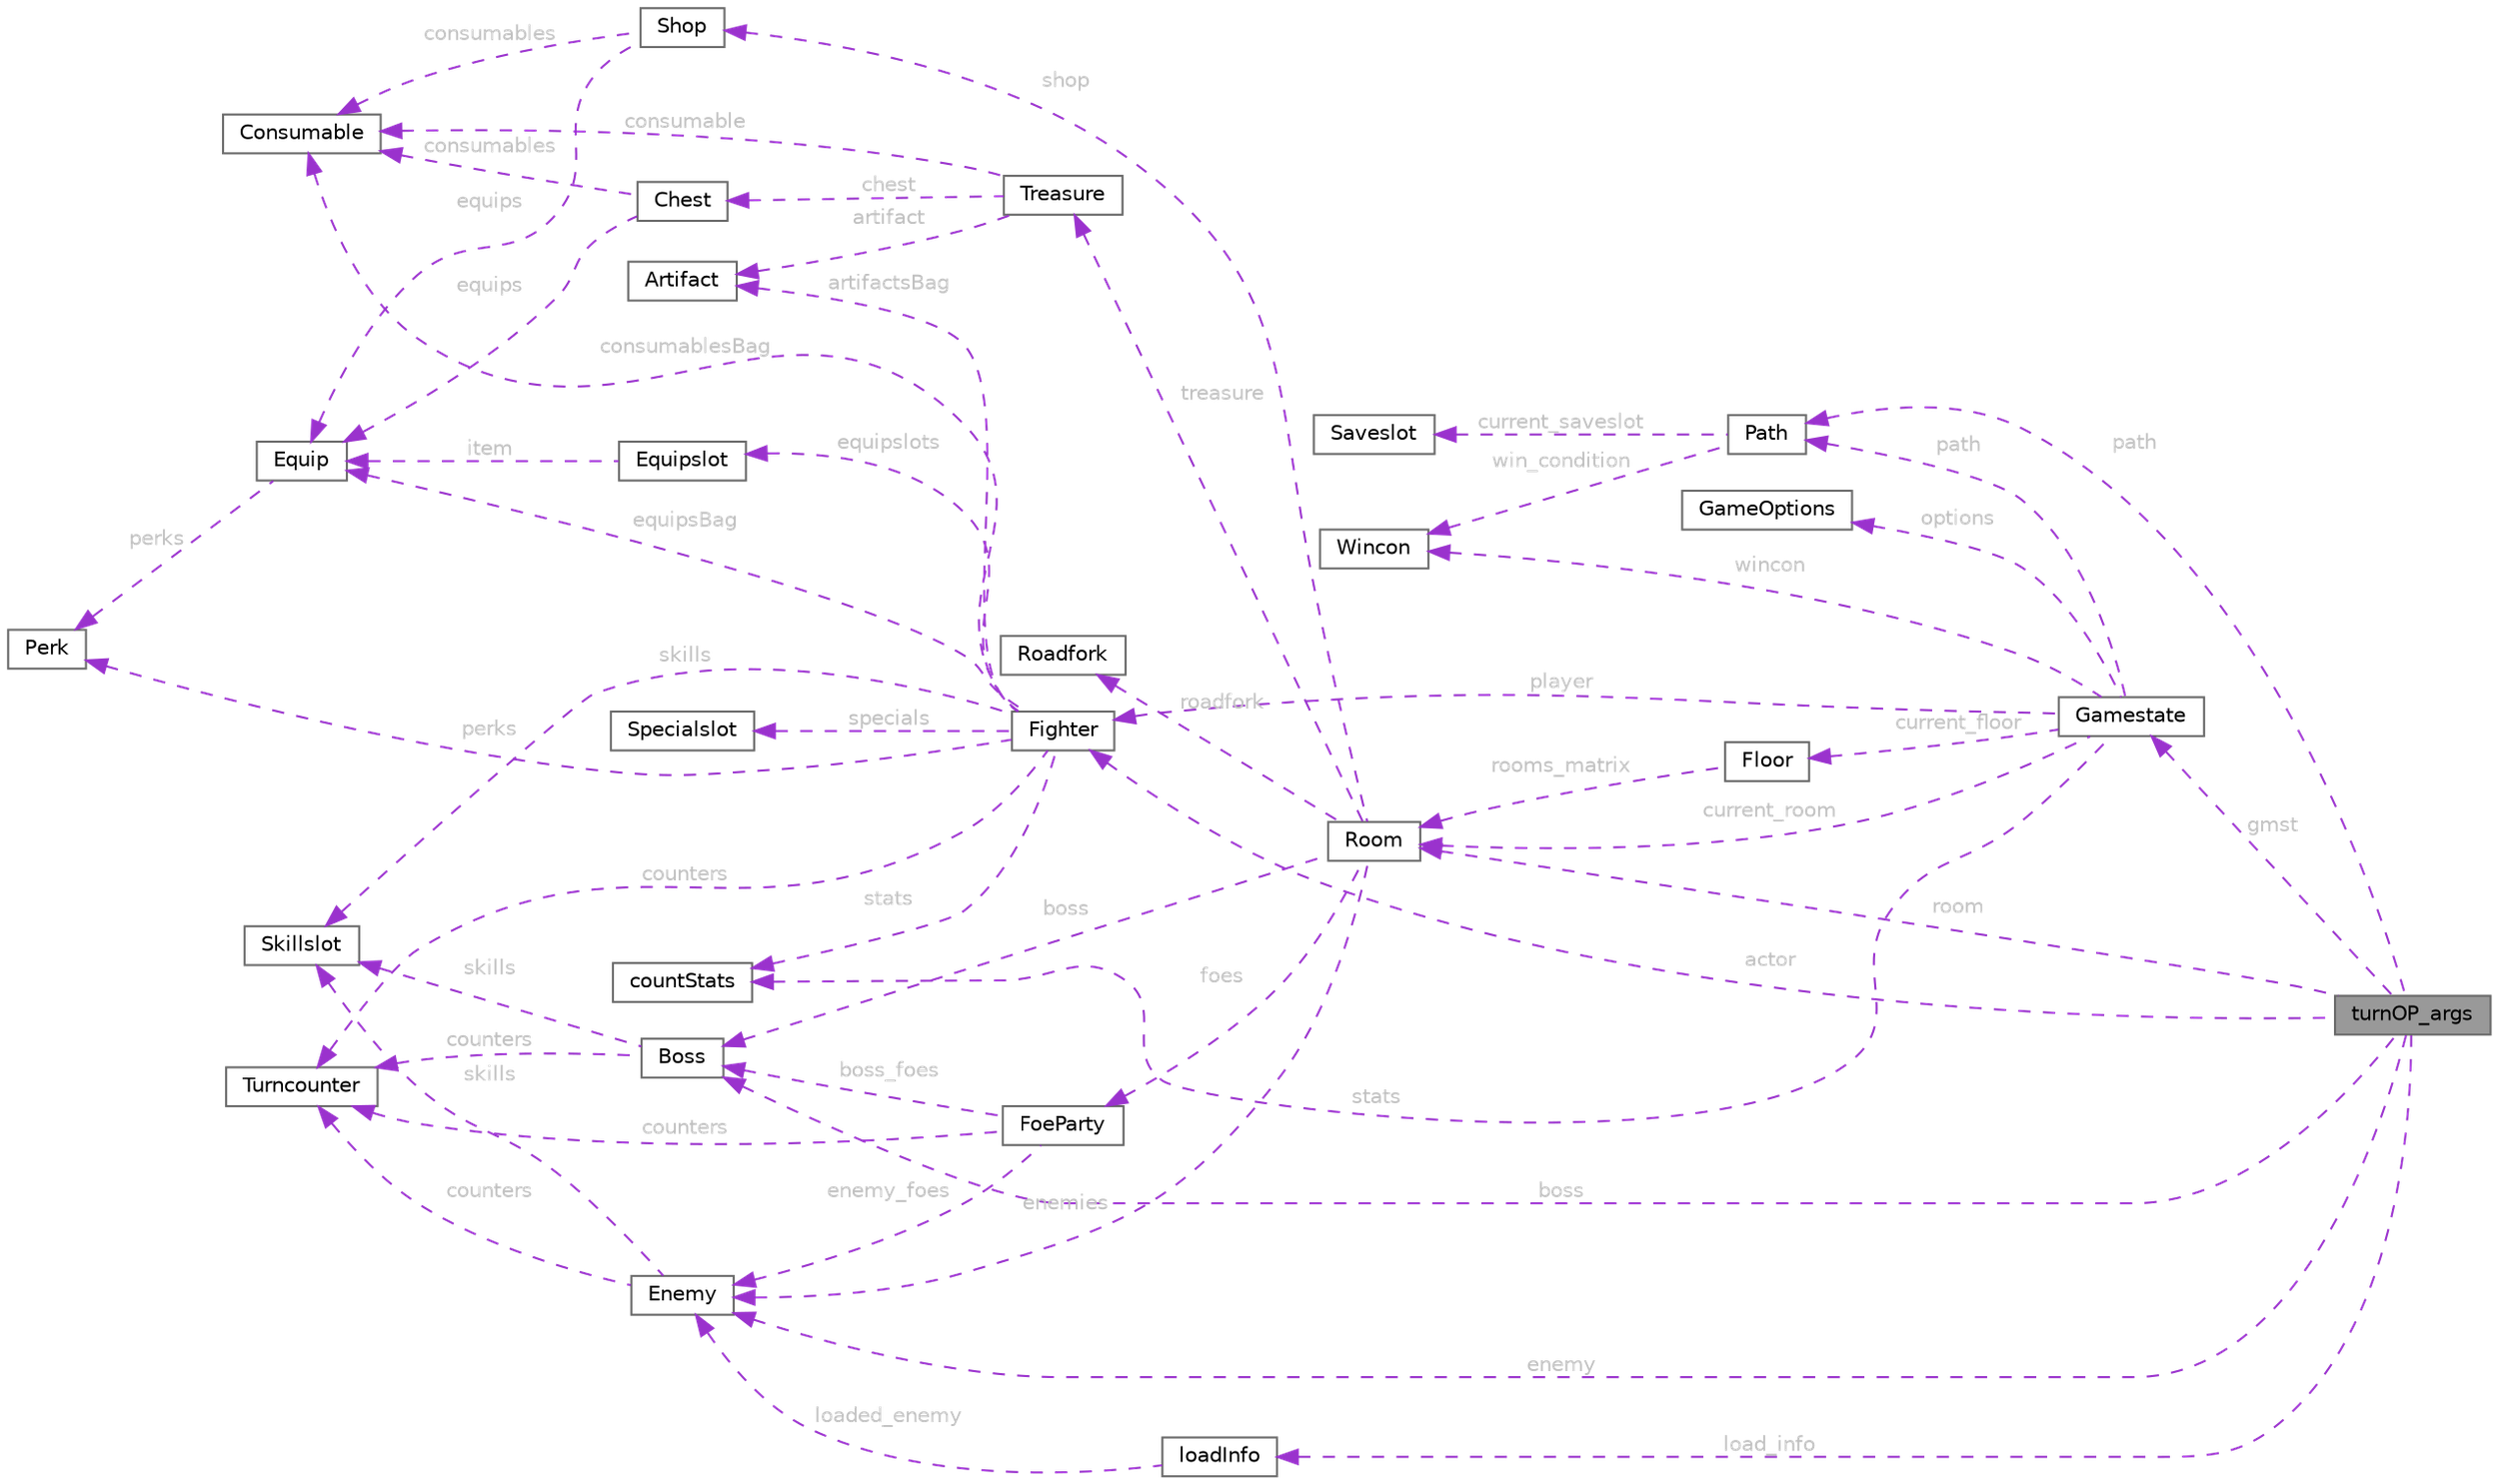 digraph "turnOP_args"
{
 // LATEX_PDF_SIZE
  bgcolor="transparent";
  edge [fontname=Helvetica,fontsize=10,labelfontname=Helvetica,labelfontsize=10];
  node [fontname=Helvetica,fontsize=10,shape=box,height=0.2,width=0.4];
  rankdir="LR";
  Node1 [id="Node000001",label="turnOP_args",height=0.2,width=0.4,color="gray40", fillcolor="grey60", style="filled", fontcolor="black",tooltip="Holds arguments for a turnOption_OP."];
  Node2 -> Node1 [id="edge1_Node000001_Node000002",dir="back",color="darkorchid3",style="dashed",tooltip=" ",label=" actor",fontcolor="grey" ];
  Node2 [id="Node000002",label="Fighter",height=0.2,width=0.4,color="gray40", fillcolor="white", style="filled",URL="$structFighter.html",tooltip="Represents the entity initialised from a fighterClass."];
  Node3 -> Node2 [id="edge2_Node000002_Node000003",dir="back",color="darkorchid3",style="dashed",tooltip=" ",label=" specials",fontcolor="grey" ];
  Node3 [id="Node000003",label="Specialslot",height=0.2,width=0.4,color="gray40", fillcolor="white", style="filled",URL="$structSpecialslot.html",tooltip="Holds state for a Fighter specials."];
  Node4 -> Node2 [id="edge3_Node000002_Node000004",dir="back",color="darkorchid3",style="dashed",tooltip=" ",label=" skills",fontcolor="grey" ];
  Node4 [id="Node000004",label="Skillslot",height=0.2,width=0.4,color="gray40", fillcolor="white", style="filled",URL="$structSkillslot.html",tooltip="Holds state for a skillType."];
  Node5 -> Node2 [id="edge4_Node000002_Node000005",dir="back",color="darkorchid3",style="dashed",tooltip=" ",label=" counters",fontcolor="grey" ];
  Node5 [id="Node000005",label="Turncounter",height=0.2,width=0.4,color="gray40", fillcolor="white", style="filled",URL="$structTurncounter.html",tooltip="Represents the entity initialised from a CounterType."];
  Node6 -> Node2 [id="edge5_Node000002_Node000006",dir="back",color="darkorchid3",style="dashed",tooltip=" ",label=" perks",fontcolor="grey" ];
  Node6 [id="Node000006",label="Perk",height=0.2,width=0.4,color="gray40", fillcolor="white", style="filled",URL="$structPerk.html",tooltip="Represents the entity initialised from a perkClass."];
  Node7 -> Node2 [id="edge6_Node000002_Node000007",dir="back",color="darkorchid3",style="dashed",tooltip=" ",label=" equipslots",fontcolor="grey" ];
  Node7 [id="Node000007",label="Equipslot",height=0.2,width=0.4,color="gray40", fillcolor="white", style="filled",URL="$structEquipslot.html",tooltip="Represents the entity containing an Equip instance."];
  Node8 -> Node7 [id="edge7_Node000007_Node000008",dir="back",color="darkorchid3",style="dashed",tooltip=" ",label=" item",fontcolor="grey" ];
  Node8 [id="Node000008",label="Equip",height=0.2,width=0.4,color="gray40", fillcolor="white", style="filled",URL="$structEquip.html",tooltip="Represents the entity initialised from a equipClass."];
  Node6 -> Node8 [id="edge8_Node000008_Node000006",dir="back",color="darkorchid3",style="dashed",tooltip=" ",label=" perks",fontcolor="grey" ];
  Node8 -> Node2 [id="edge9_Node000002_Node000008",dir="back",color="darkorchid3",style="dashed",tooltip=" ",label=" equipsBag",fontcolor="grey" ];
  Node9 -> Node2 [id="edge10_Node000002_Node000009",dir="back",color="darkorchid3",style="dashed",tooltip=" ",label=" consumablesBag",fontcolor="grey" ];
  Node9 [id="Node000009",label="Consumable",height=0.2,width=0.4,color="gray40", fillcolor="white", style="filled",URL="$structConsumable.html",tooltip="Holds a certain qty of a consumableClass."];
  Node10 -> Node2 [id="edge11_Node000002_Node000010",dir="back",color="darkorchid3",style="dashed",tooltip=" ",label=" artifactsBag",fontcolor="grey" ];
  Node10 [id="Node000010",label="Artifact",height=0.2,width=0.4,color="gray40", fillcolor="white", style="filled",URL="$structArtifact.html",tooltip="Represents the entity initialised from a artifactClass."];
  Node11 -> Node2 [id="edge12_Node000002_Node000011",dir="back",color="darkorchid3",style="dashed",tooltip=" ",label=" stats",fontcolor="grey" ];
  Node11 [id="Node000011",label="countStats",height=0.2,width=0.4,color="gray40", fillcolor="white", style="filled",URL="$structcountStats.html",tooltip="Holds the lifetime stats of the player."];
  Node12 -> Node1 [id="edge13_Node000001_Node000012",dir="back",color="darkorchid3",style="dashed",tooltip=" ",label=" path",fontcolor="grey" ];
  Node12 [id="Node000012",label="Path",height=0.2,width=0.4,color="gray40", fillcolor="white", style="filled",URL="$structPath.html",tooltip="Holds the state of game progression."];
  Node13 -> Node12 [id="edge14_Node000012_Node000013",dir="back",color="darkorchid3",style="dashed",tooltip=" ",label=" win_condition",fontcolor="grey" ];
  Node13 [id="Node000013",label="Wincon",height=0.2,width=0.4,color="gray40", fillcolor="white", style="filled",URL="$structWincon.html",tooltip="Defines the entity initialised from a winconClass."];
  Node14 -> Node12 [id="edge15_Node000012_Node000014",dir="back",color="darkorchid3",style="dashed",tooltip=" ",label=" current_saveslot",fontcolor="grey" ];
  Node14 [id="Node000014",label="Saveslot",height=0.2,width=0.4,color="gray40", fillcolor="white", style="filled",URL="$structSaveslot.html",tooltip="Holds arguments for a saveslot."];
  Node15 -> Node1 [id="edge16_Node000001_Node000015",dir="back",color="darkorchid3",style="dashed",tooltip=" ",label=" room",fontcolor="grey" ];
  Node15 [id="Node000015",label="Room",height=0.2,width=0.4,color="gray40", fillcolor="white", style="filled",URL="$structRoom.html",tooltip="Represents the entity initialised from a roomClass."];
  Node16 -> Node15 [id="edge17_Node000015_Node000016",dir="back",color="darkorchid3",style="dashed",tooltip=" ",label=" shop",fontcolor="grey" ];
  Node16 [id="Node000016",label="Shop",height=0.2,width=0.4,color="gray40", fillcolor="white", style="filled",URL="$structShop.html",tooltip="Represents a shop instance."];
  Node8 -> Node16 [id="edge18_Node000016_Node000008",dir="back",color="darkorchid3",style="dashed",tooltip=" ",label=" equips",fontcolor="grey" ];
  Node9 -> Node16 [id="edge19_Node000016_Node000009",dir="back",color="darkorchid3",style="dashed",tooltip=" ",label=" consumables",fontcolor="grey" ];
  Node17 -> Node15 [id="edge20_Node000015_Node000017",dir="back",color="darkorchid3",style="dashed",tooltip=" ",label=" roadfork",fontcolor="grey" ];
  Node17 [id="Node000017",label="Roadfork",height=0.2,width=0.4,color="gray40", fillcolor="white", style="filled",URL="$structRoadfork.html",tooltip="Represents the entity initialised from a roadforkClass."];
  Node18 -> Node15 [id="edge21_Node000015_Node000018",dir="back",color="darkorchid3",style="dashed",tooltip=" ",label=" treasure",fontcolor="grey" ];
  Node18 [id="Node000018",label="Treasure",height=0.2,width=0.4,color="gray40", fillcolor="white", style="filled",URL="$structTreasure.html",tooltip="Represents the entity initialised from a treasureClass."];
  Node19 -> Node18 [id="edge22_Node000018_Node000019",dir="back",color="darkorchid3",style="dashed",tooltip=" ",label=" chest",fontcolor="grey" ];
  Node19 [id="Node000019",label="Chest",height=0.2,width=0.4,color="gray40", fillcolor="white", style="filled",URL="$structChest.html",tooltip="Represents the entity initialised from a chestClass."];
  Node9 -> Node19 [id="edge23_Node000019_Node000009",dir="back",color="darkorchid3",style="dashed",tooltip=" ",label=" consumables",fontcolor="grey" ];
  Node8 -> Node19 [id="edge24_Node000019_Node000008",dir="back",color="darkorchid3",style="dashed",tooltip=" ",label=" equips",fontcolor="grey" ];
  Node9 -> Node18 [id="edge25_Node000018_Node000009",dir="back",color="darkorchid3",style="dashed",tooltip=" ",label=" consumable",fontcolor="grey" ];
  Node10 -> Node18 [id="edge26_Node000018_Node000010",dir="back",color="darkorchid3",style="dashed",tooltip=" ",label=" artifact",fontcolor="grey" ];
  Node20 -> Node15 [id="edge27_Node000015_Node000020",dir="back",color="darkorchid3",style="dashed",tooltip=" ",label=" boss",fontcolor="grey" ];
  Node20 [id="Node000020",label="Boss",height=0.2,width=0.4,color="gray40", fillcolor="white", style="filled",URL="$structBoss.html",tooltip="Represents the entity initialised from a bossClass."];
  Node4 -> Node20 [id="edge28_Node000020_Node000004",dir="back",color="darkorchid3",style="dashed",tooltip=" ",label=" skills",fontcolor="grey" ];
  Node5 -> Node20 [id="edge29_Node000020_Node000005",dir="back",color="darkorchid3",style="dashed",tooltip=" ",label=" counters",fontcolor="grey" ];
  Node21 -> Node15 [id="edge30_Node000015_Node000021",dir="back",color="darkorchid3",style="dashed",tooltip=" ",label=" enemies",fontcolor="grey" ];
  Node21 [id="Node000021",label="Enemy",height=0.2,width=0.4,color="gray40", fillcolor="white", style="filled",URL="$structEnemy.html",tooltip="Represents the entity initialised from a enemyClass."];
  Node4 -> Node21 [id="edge31_Node000021_Node000004",dir="back",color="darkorchid3",style="dashed",tooltip=" ",label=" skills",fontcolor="grey" ];
  Node5 -> Node21 [id="edge32_Node000021_Node000005",dir="back",color="darkorchid3",style="dashed",tooltip=" ",label=" counters",fontcolor="grey" ];
  Node22 -> Node15 [id="edge33_Node000015_Node000022",dir="back",color="darkorchid3",style="dashed",tooltip=" ",label=" foes",fontcolor="grey" ];
  Node22 [id="Node000022",label="FoeParty",height=0.2,width=0.4,color="gray40", fillcolor="white", style="filled",URL="$structFoeParty.html",tooltip="Represents the entity initialised from a foePartyClass."];
  Node5 -> Node22 [id="edge34_Node000022_Node000005",dir="back",color="darkorchid3",style="dashed",tooltip=" ",label=" counters",fontcolor="grey" ];
  Node21 -> Node22 [id="edge35_Node000022_Node000021",dir="back",color="darkorchid3",style="dashed",tooltip=" ",label=" enemy_foes",fontcolor="grey" ];
  Node20 -> Node22 [id="edge36_Node000022_Node000020",dir="back",color="darkorchid3",style="dashed",tooltip=" ",label=" boss_foes",fontcolor="grey" ];
  Node23 -> Node1 [id="edge37_Node000001_Node000023",dir="back",color="darkorchid3",style="dashed",tooltip=" ",label=" load_info",fontcolor="grey" ];
  Node23 [id="Node000023",label="loadInfo",height=0.2,width=0.4,color="gray40", fillcolor="white", style="filled",URL="$structloadInfo.html",tooltip="Contains loaded values to pass to initRoom()."];
  Node21 -> Node23 [id="edge38_Node000023_Node000021",dir="back",color="darkorchid3",style="dashed",tooltip=" ",label=" loaded_enemy",fontcolor="grey" ];
  Node21 -> Node1 [id="edge39_Node000001_Node000021",dir="back",color="darkorchid3",style="dashed",tooltip=" ",label=" enemy",fontcolor="grey" ];
  Node20 -> Node1 [id="edge40_Node000001_Node000020",dir="back",color="darkorchid3",style="dashed",tooltip=" ",label=" boss",fontcolor="grey" ];
  Node24 -> Node1 [id="edge41_Node000001_Node000024",dir="back",color="darkorchid3",style="dashed",tooltip=" ",label=" gmst",fontcolor="grey" ];
  Node24 [id="Node000024",label="Gamestate",height=0.2,width=0.4,color="gray40", fillcolor="white", style="filled",URL="$structGamestate.html",tooltip="Holds arguments for a game."];
  Node11 -> Node24 [id="edge42_Node000024_Node000011",dir="back",color="darkorchid3",style="dashed",tooltip=" ",label=" stats",fontcolor="grey" ];
  Node13 -> Node24 [id="edge43_Node000024_Node000013",dir="back",color="darkorchid3",style="dashed",tooltip=" ",label=" wincon",fontcolor="grey" ];
  Node12 -> Node24 [id="edge44_Node000024_Node000012",dir="back",color="darkorchid3",style="dashed",tooltip=" ",label=" path",fontcolor="grey" ];
  Node2 -> Node24 [id="edge45_Node000024_Node000002",dir="back",color="darkorchid3",style="dashed",tooltip=" ",label=" player",fontcolor="grey" ];
  Node25 -> Node24 [id="edge46_Node000024_Node000025",dir="back",color="darkorchid3",style="dashed",tooltip=" ",label=" current_floor",fontcolor="grey" ];
  Node25 [id="Node000025",label="Floor",height=0.2,width=0.4,color="gray40", fillcolor="white", style="filled",URL="$structFloor.html",tooltip="Represents the entity initialised from a floorClass."];
  Node15 -> Node25 [id="edge47_Node000025_Node000015",dir="back",color="darkorchid3",style="dashed",tooltip=" ",label=" rooms_matrix",fontcolor="grey" ];
  Node15 -> Node24 [id="edge48_Node000024_Node000015",dir="back",color="darkorchid3",style="dashed",tooltip=" ",label=" current_room",fontcolor="grey" ];
  Node26 -> Node24 [id="edge49_Node000024_Node000026",dir="back",color="darkorchid3",style="dashed",tooltip=" ",label=" options",fontcolor="grey" ];
  Node26 [id="Node000026",label="GameOptions",height=0.2,width=0.4,color="gray40", fillcolor="white", style="filled",URL="$structGameOptions.html",tooltip="Holds options useful for user runtime preferences."];
}
